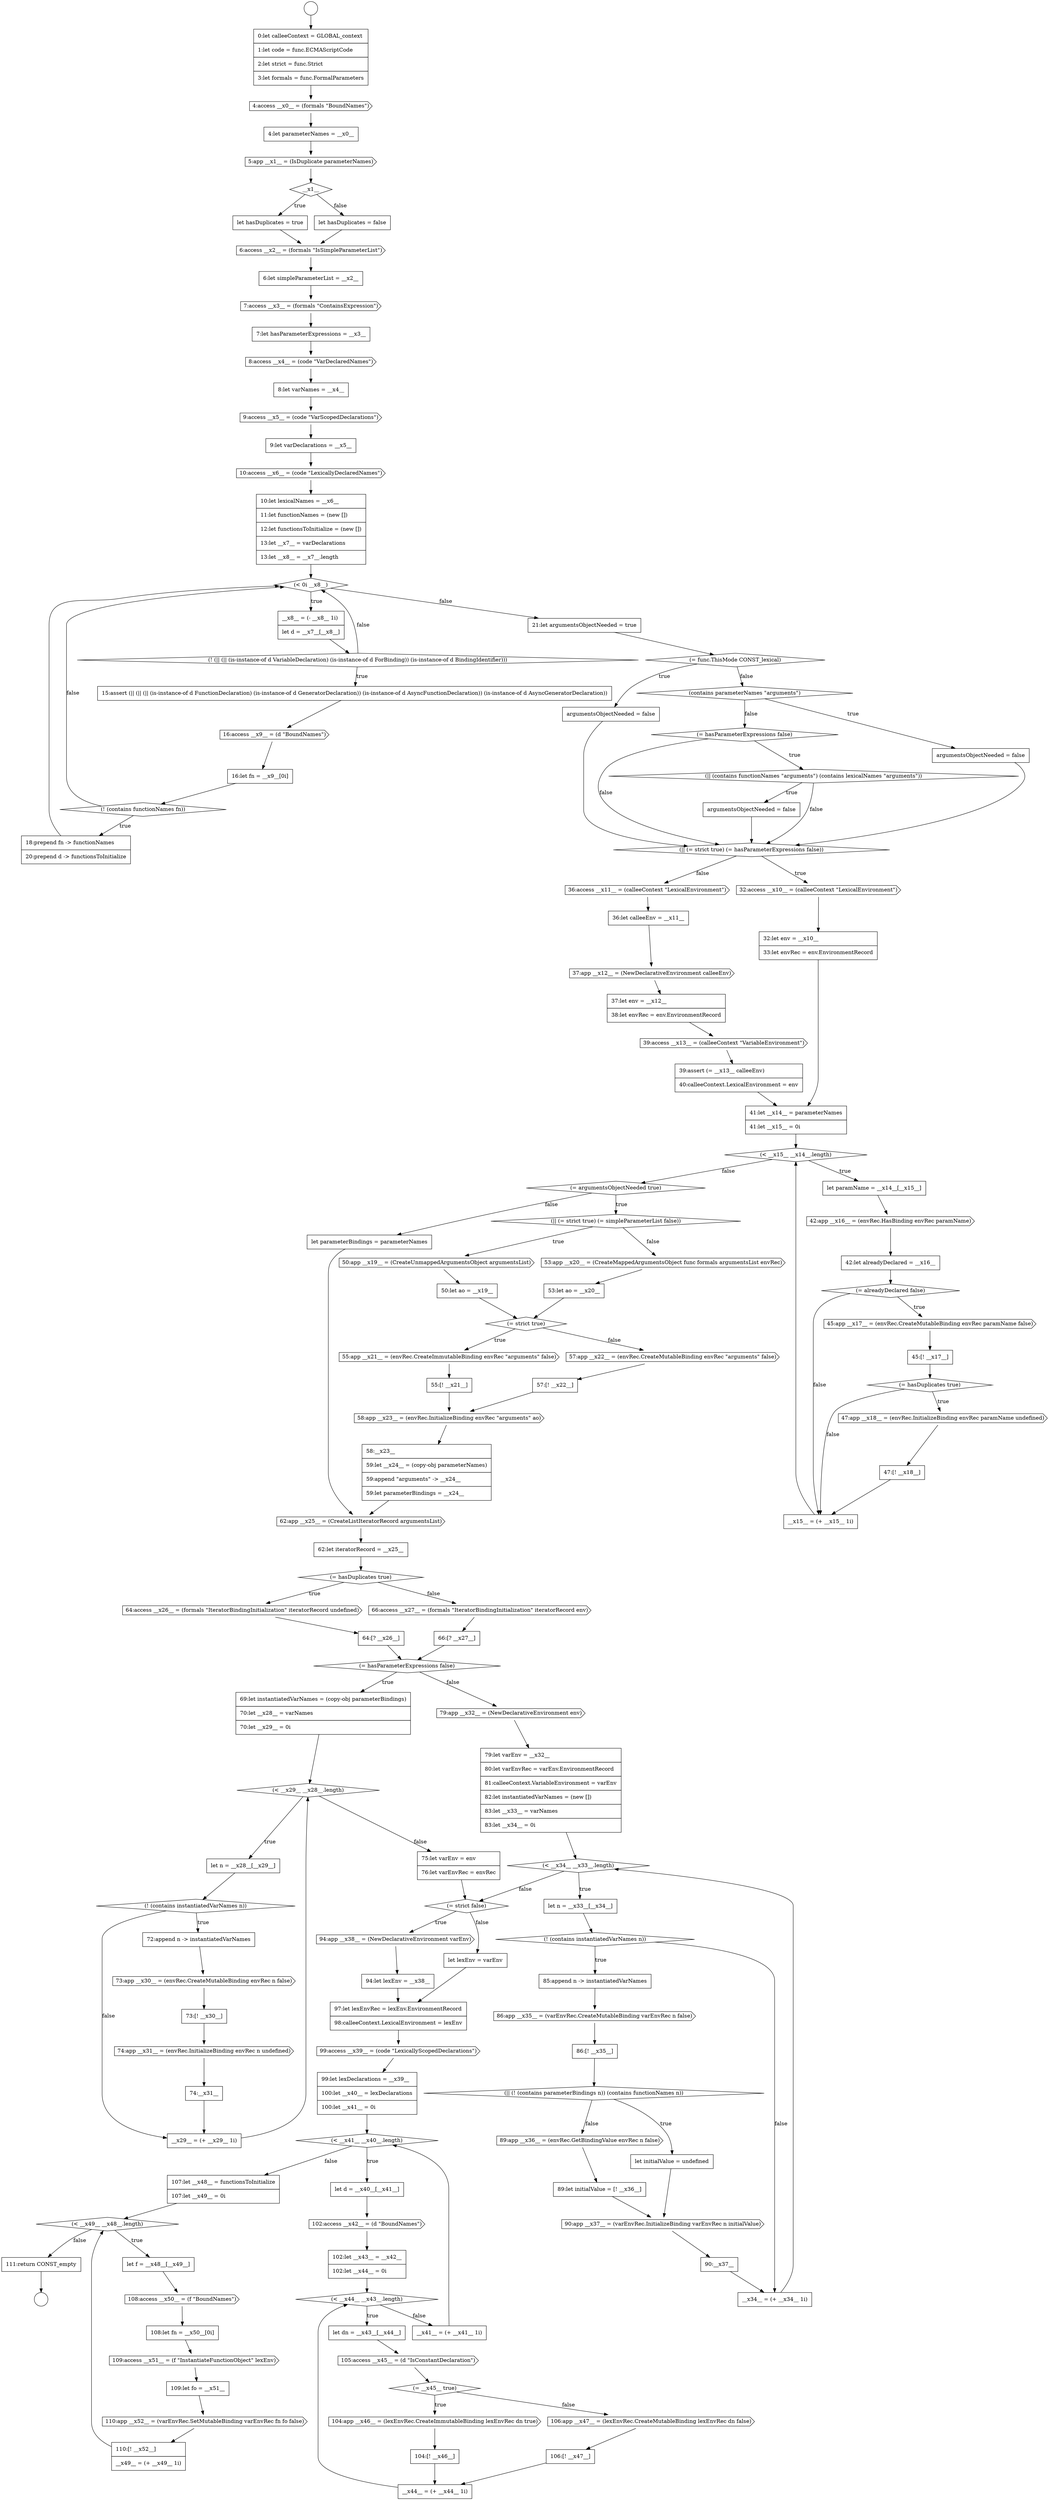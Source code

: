 digraph {
  node69 [shape=none, margin=0, label=<<font color="black">
    <table border="0" cellborder="1" cellspacing="0" cellpadding="10">
      <tr><td align="left">let parameterBindings = parameterNames</td></tr>
    </table>
  </font>> color="black" fillcolor="white" style=filled]
  node101 [shape=cds, label=<<font color="black">90:app __x37__ = (varEnvRec.InitializeBinding varEnvRec n initialValue)</font>> color="black" fillcolor="white" style=filled]
  node0 [shape=circle label=" " color="black" fillcolor="white" style=filled]
  node88 [shape=none, margin=0, label=<<font color="black">
    <table border="0" cellborder="1" cellspacing="0" cellpadding="10">
      <tr><td align="left">75:let varEnv = env</td></tr>
      <tr><td align="left">76:let varEnvRec = envRec</td></tr>
    </table>
  </font>> color="black" fillcolor="white" style=filled]
  node115 [shape=diamond, label=<<font color="black">(&lt; __x44__ __x43__.length)</font>> color="black" fillcolor="white" style=filled]
  node5 [shape=cds, label=<<font color="black">5:app __x1__ = (IsDuplicate parameterNames)</font>> color="black" fillcolor="white" style=filled]
  node120 [shape=none, margin=0, label=<<font color="black">
    <table border="0" cellborder="1" cellspacing="0" cellpadding="10">
      <tr><td align="left">104:[! __x46__]</td></tr>
    </table>
  </font>> color="black" fillcolor="white" style=filled]
  node10 [shape=none, margin=0, label=<<font color="black">
    <table border="0" cellborder="1" cellspacing="0" cellpadding="10">
      <tr><td align="left">6:let simpleParameterList = __x2__</td></tr>
    </table>
  </font>> color="black" fillcolor="white" style=filled]
  node56 [shape=diamond, label=<<font color="black">(= argumentsObjectNeeded true)</font>> color="black" fillcolor="white" style=filled]
  node42 [shape=cds, label=<<font color="black">39:access __x13__ = (calleeContext &quot;VariableEnvironment&quot;)</font>> color="black" fillcolor="white" style=filled]
  node24 [shape=none, margin=0, label=<<font color="black">
    <table border="0" cellborder="1" cellspacing="0" cellpadding="10">
      <tr><td align="left">16:let fn = __x9__[0i]</td></tr>
    </table>
  </font>> color="black" fillcolor="white" style=filled]
  node37 [shape=none, margin=0, label=<<font color="black">
    <table border="0" cellborder="1" cellspacing="0" cellpadding="10">
      <tr><td align="left">32:let env = __x10__</td></tr>
      <tr><td align="left">33:let envRec = env.EnvironmentRecord</td></tr>
    </table>
  </font>> color="black" fillcolor="white" style=filled]
  node25 [shape=diamond, label=<<font color="black">(! (contains functionNames fn))</font>> color="black" fillcolor="white" style=filled]
  node52 [shape=diamond, label=<<font color="black">(= hasDuplicates true)</font>> color="black" fillcolor="white" style=filled]
  node14 [shape=none, margin=0, label=<<font color="black">
    <table border="0" cellborder="1" cellspacing="0" cellpadding="10">
      <tr><td align="left">8:let varNames = __x4__</td></tr>
    </table>
  </font>> color="black" fillcolor="white" style=filled]
  node110 [shape=none, margin=0, label=<<font color="black">
    <table border="0" cellborder="1" cellspacing="0" cellpadding="10">
      <tr><td align="left">99:let lexDeclarations = __x39__</td></tr>
      <tr><td align="left">100:let __x40__ = lexDeclarations</td></tr>
      <tr><td align="left">100:let __x41__ = 0i</td></tr>
    </table>
  </font>> color="black" fillcolor="white" style=filled]
  node125 [shape=none, margin=0, label=<<font color="black">
    <table border="0" cellborder="1" cellspacing="0" cellpadding="10">
      <tr><td align="left">107:let __x48__ = functionsToInitialize</td></tr>
      <tr><td align="left">107:let __x49__ = 0i</td></tr>
    </table>
  </font>> color="black" fillcolor="white" style=filled]
  node20 [shape=none, margin=0, label=<<font color="black">
    <table border="0" cellborder="1" cellspacing="0" cellpadding="10">
      <tr><td align="left">__x8__ = (- __x8__ 1i)</td></tr>
      <tr><td align="left">let d = __x7__[__x8__]</td></tr>
    </table>
  </font>> color="black" fillcolor="white" style=filled]
  node46 [shape=none, margin=0, label=<<font color="black">
    <table border="0" cellborder="1" cellspacing="0" cellpadding="10">
      <tr><td align="left">let paramName = __x14__[__x15__]</td></tr>
    </table>
  </font>> color="black" fillcolor="white" style=filled]
  node93 [shape=diamond, label=<<font color="black">(! (contains instantiatedVarNames n))</font>> color="black" fillcolor="white" style=filled]
  node57 [shape=diamond, label=<<font color="black">(|| (= strict true) (= simpleParameterList false))</font>> color="black" fillcolor="white" style=filled]
  node78 [shape=none, margin=0, label=<<font color="black">
    <table border="0" cellborder="1" cellspacing="0" cellpadding="10">
      <tr><td align="left">69:let instantiatedVarNames = (copy-obj parameterBindings)</td></tr>
      <tr><td align="left">70:let __x28__ = varNames</td></tr>
      <tr><td align="left">70:let __x29__ = 0i</td></tr>
    </table>
  </font>> color="black" fillcolor="white" style=filled]
  node29 [shape=none, margin=0, label=<<font color="black">
    <table border="0" cellborder="1" cellspacing="0" cellpadding="10">
      <tr><td align="left">argumentsObjectNeeded = false</td></tr>
    </table>
  </font>> color="black" fillcolor="white" style=filled]
  node106 [shape=none, margin=0, label=<<font color="black">
    <table border="0" cellborder="1" cellspacing="0" cellpadding="10">
      <tr><td align="left">94:let lexEnv = __x38__</td></tr>
    </table>
  </font>> color="black" fillcolor="white" style=filled]
  node121 [shape=cds, label=<<font color="black">106:app __x47__ = (lexEnvRec.CreateMutableBinding lexEnvRec dn false)</font>> color="black" fillcolor="white" style=filled]
  node84 [shape=none, margin=0, label=<<font color="black">
    <table border="0" cellborder="1" cellspacing="0" cellpadding="10">
      <tr><td align="left">73:[! __x30__]</td></tr>
    </table>
  </font>> color="black" fillcolor="white" style=filled]
  node61 [shape=none, margin=0, label=<<font color="black">
    <table border="0" cellborder="1" cellspacing="0" cellpadding="10">
      <tr><td align="left">53:let ao = __x20__</td></tr>
    </table>
  </font>> color="black" fillcolor="white" style=filled]
  node132 [shape=cds, label=<<font color="black">110:app __x52__ = (varEnvRec.SetMutableBinding varEnvRec fn fo false)</font>> color="black" fillcolor="white" style=filled]
  node116 [shape=none, margin=0, label=<<font color="black">
    <table border="0" cellborder="1" cellspacing="0" cellpadding="10">
      <tr><td align="left">let dn = __x43__[__x44__]</td></tr>
    </table>
  </font>> color="black" fillcolor="white" style=filled]
  node1 [shape=circle label=" " color="black" fillcolor="white" style=filled]
  node74 [shape=none, margin=0, label=<<font color="black">
    <table border="0" cellborder="1" cellspacing="0" cellpadding="10">
      <tr><td align="left">64:[? __x26__]</td></tr>
    </table>
  </font>> color="black" fillcolor="white" style=filled]
  node89 [shape=cds, label=<<font color="black">79:app __x32__ = (NewDeclarativeEnvironment env)</font>> color="black" fillcolor="white" style=filled]
  node133 [shape=none, margin=0, label=<<font color="black">
    <table border="0" cellborder="1" cellspacing="0" cellpadding="10">
      <tr><td align="left">110:[! __x52__]</td></tr>
      <tr><td align="left">__x49__ = (+ __x49__ 1i)</td></tr>
    </table>
  </font>> color="black" fillcolor="white" style=filled]
  node6 [shape=diamond, label=<<font color="black">__x1__</font>> color="black" fillcolor="white" style=filled]
  node85 [shape=cds, label=<<font color="black">74:app __x31__ = (envRec.InitializeBinding envRec n undefined)</font>> color="black" fillcolor="white" style=filled]
  node102 [shape=none, margin=0, label=<<font color="black">
    <table border="0" cellborder="1" cellspacing="0" cellpadding="10">
      <tr><td align="left">90:__x37__</td></tr>
    </table>
  </font>> color="black" fillcolor="white" style=filled]
  node60 [shape=cds, label=<<font color="black">53:app __x20__ = (CreateMappedArgumentsObject func formals argumentsList envRec)</font>> color="black" fillcolor="white" style=filled]
  node117 [shape=cds, label=<<font color="black">105:access __x45__ = (d &quot;IsConstantDeclaration&quot;)</font>> color="black" fillcolor="white" style=filled]
  node70 [shape=cds, label=<<font color="black">62:app __x25__ = (CreateListIteratorRecord argumentsList)</font>> color="black" fillcolor="white" style=filled]
  node21 [shape=diamond, label=<<font color="black">(! (|| (|| (is-instance-of d VariableDeclaration) (is-instance-of d ForBinding)) (is-instance-of d BindingIdentifier)))</font>> color="black" fillcolor="white" style=filled]
  node33 [shape=diamond, label=<<font color="black">(|| (contains functionNames &quot;arguments&quot;) (contains lexicalNames &quot;arguments&quot;))</font>> color="black" fillcolor="white" style=filled]
  node28 [shape=diamond, label=<<font color="black">(= func.ThisMode CONST_lexical)</font>> color="black" fillcolor="white" style=filled]
  node38 [shape=cds, label=<<font color="black">36:access __x11__ = (calleeContext &quot;LexicalEnvironment&quot;)</font>> color="black" fillcolor="white" style=filled]
  node92 [shape=none, margin=0, label=<<font color="black">
    <table border="0" cellborder="1" cellspacing="0" cellpadding="10">
      <tr><td align="left">let n = __x33__[__x34__]</td></tr>
    </table>
  </font>> color="black" fillcolor="white" style=filled]
  node65 [shape=cds, label=<<font color="black">57:app __x22__ = (envRec.CreateMutableBinding envRec &quot;arguments&quot; false)</font>> color="black" fillcolor="white" style=filled]
  node97 [shape=diamond, label=<<font color="black">(|| (! (contains parameterBindings n)) (contains functionNames n))</font>> color="black" fillcolor="white" style=filled]
  node9 [shape=cds, label=<<font color="black">6:access __x2__ = (formals &quot;IsSimpleParameterList&quot;)</font>> color="black" fillcolor="white" style=filled]
  node53 [shape=cds, label=<<font color="black">47:app __x18__ = (envRec.InitializeBinding envRec paramName undefined)</font>> color="black" fillcolor="white" style=filled]
  node109 [shape=cds, label=<<font color="black">99:access __x39__ = (code &quot;LexicallyScopedDeclarations&quot;)</font>> color="black" fillcolor="white" style=filled]
  node124 [shape=none, margin=0, label=<<font color="black">
    <table border="0" cellborder="1" cellspacing="0" cellpadding="10">
      <tr><td align="left">__x41__ = (+ __x41__ 1i)</td></tr>
    </table>
  </font>> color="black" fillcolor="white" style=filled]
  node77 [shape=diamond, label=<<font color="black">(= hasParameterExpressions false)</font>> color="black" fillcolor="white" style=filled]
  node96 [shape=none, margin=0, label=<<font color="black">
    <table border="0" cellborder="1" cellspacing="0" cellpadding="10">
      <tr><td align="left">86:[! __x35__]</td></tr>
    </table>
  </font>> color="black" fillcolor="white" style=filled]
  node13 [shape=cds, label=<<font color="black">8:access __x4__ = (code &quot;VarDeclaredNames&quot;)</font>> color="black" fillcolor="white" style=filled]
  node129 [shape=none, margin=0, label=<<font color="black">
    <table border="0" cellborder="1" cellspacing="0" cellpadding="10">
      <tr><td align="left">108:let fn = __x50__[0i]</td></tr>
    </table>
  </font>> color="black" fillcolor="white" style=filled]
  node41 [shape=none, margin=0, label=<<font color="black">
    <table border="0" cellborder="1" cellspacing="0" cellpadding="10">
      <tr><td align="left">37:let env = __x12__</td></tr>
      <tr><td align="left">38:let envRec = env.EnvironmentRecord</td></tr>
    </table>
  </font>> color="black" fillcolor="white" style=filled]
  node134 [shape=none, margin=0, label=<<font color="black">
    <table border="0" cellborder="1" cellspacing="0" cellpadding="10">
      <tr><td align="left">111:return CONST_empty</td></tr>
    </table>
  </font>> color="black" fillcolor="white" style=filled]
  node73 [shape=cds, label=<<font color="black">64:access __x26__ = (formals &quot;IteratorBindingInitialization&quot; iteratorRecord undefined)</font>> color="black" fillcolor="white" style=filled]
  node128 [shape=cds, label=<<font color="black">108:access __x50__ = (f &quot;BoundNames&quot;)</font>> color="black" fillcolor="white" style=filled]
  node105 [shape=cds, label=<<font color="black">94:app __x38__ = (NewDeclarativeEnvironment varEnv)</font>> color="black" fillcolor="white" style=filled]
  node2 [shape=none, margin=0, label=<<font color="black">
    <table border="0" cellborder="1" cellspacing="0" cellpadding="10">
      <tr><td align="left">0:let calleeContext = GLOBAL_context</td></tr>
      <tr><td align="left">1:let code = func.ECMAScriptCode</td></tr>
      <tr><td align="left">2:let strict = func.Strict</td></tr>
      <tr><td align="left">3:let formals = func.FormalParameters</td></tr>
    </table>
  </font>> color="black" fillcolor="white" style=filled]
  node45 [shape=diamond, label=<<font color="black">(&lt; __x15__ __x14__.length)</font>> color="black" fillcolor="white" style=filled]
  node64 [shape=none, margin=0, label=<<font color="black">
    <table border="0" cellborder="1" cellspacing="0" cellpadding="10">
      <tr><td align="left">55:[! __x21__]</td></tr>
    </table>
  </font>> color="black" fillcolor="white" style=filled]
  node17 [shape=cds, label=<<font color="black">10:access __x6__ = (code &quot;LexicallyDeclaredNames&quot;)</font>> color="black" fillcolor="white" style=filled]
  node32 [shape=diamond, label=<<font color="black">(= hasParameterExpressions false)</font>> color="black" fillcolor="white" style=filled]
  node34 [shape=none, margin=0, label=<<font color="black">
    <table border="0" cellborder="1" cellspacing="0" cellpadding="10">
      <tr><td align="left">argumentsObjectNeeded = false</td></tr>
    </table>
  </font>> color="black" fillcolor="white" style=filled]
  node22 [shape=none, margin=0, label=<<font color="black">
    <table border="0" cellborder="1" cellspacing="0" cellpadding="10">
      <tr><td align="left">15:assert (|| (|| (|| (is-instance-of d FunctionDeclaration) (is-instance-of d GeneratorDeclaration)) (is-instance-of d AsyncFunctionDeclaration)) (is-instance-of d AsyncGeneratorDeclaration))</td></tr>
    </table>
  </font>> color="black" fillcolor="white" style=filled]
  node44 [shape=none, margin=0, label=<<font color="black">
    <table border="0" cellborder="1" cellspacing="0" cellpadding="10">
      <tr><td align="left">41:let __x14__ = parameterNames</td></tr>
      <tr><td align="left">41:let __x15__ = 0i</td></tr>
    </table>
  </font>> color="black" fillcolor="white" style=filled]
  node27 [shape=none, margin=0, label=<<font color="black">
    <table border="0" cellborder="1" cellspacing="0" cellpadding="10">
      <tr><td align="left">21:let argumentsObjectNeeded = true</td></tr>
    </table>
  </font>> color="black" fillcolor="white" style=filled]
  node59 [shape=none, margin=0, label=<<font color="black">
    <table border="0" cellborder="1" cellspacing="0" cellpadding="10">
      <tr><td align="left">50:let ao = __x19__</td></tr>
    </table>
  </font>> color="black" fillcolor="white" style=filled]
  node118 [shape=diamond, label=<<font color="black">(= __x45__ true)</font>> color="black" fillcolor="white" style=filled]
  node71 [shape=none, margin=0, label=<<font color="black">
    <table border="0" cellborder="1" cellspacing="0" cellpadding="10">
      <tr><td align="left">62:let iteratorRecord = __x25__</td></tr>
    </table>
  </font>> color="black" fillcolor="white" style=filled]
  node12 [shape=none, margin=0, label=<<font color="black">
    <table border="0" cellborder="1" cellspacing="0" cellpadding="10">
      <tr><td align="left">7:let hasParameterExpressions = __x3__</td></tr>
    </table>
  </font>> color="black" fillcolor="white" style=filled]
  node54 [shape=none, margin=0, label=<<font color="black">
    <table border="0" cellborder="1" cellspacing="0" cellpadding="10">
      <tr><td align="left">47:[! __x18__]</td></tr>
    </table>
  </font>> color="black" fillcolor="white" style=filled]
  node49 [shape=diamond, label=<<font color="black">(= alreadyDeclared false)</font>> color="black" fillcolor="white" style=filled]
  node86 [shape=none, margin=0, label=<<font color="black">
    <table border="0" cellborder="1" cellspacing="0" cellpadding="10">
      <tr><td align="left">74:__x31__</td></tr>
    </table>
  </font>> color="black" fillcolor="white" style=filled]
  node113 [shape=cds, label=<<font color="black">102:access __x42__ = (d &quot;BoundNames&quot;)</font>> color="black" fillcolor="white" style=filled]
  node81 [shape=diamond, label=<<font color="black">(! (contains instantiatedVarNames n))</font>> color="black" fillcolor="white" style=filled]
  node76 [shape=none, margin=0, label=<<font color="black">
    <table border="0" cellborder="1" cellspacing="0" cellpadding="10">
      <tr><td align="left">66:[? __x27__]</td></tr>
    </table>
  </font>> color="black" fillcolor="white" style=filled]
  node7 [shape=none, margin=0, label=<<font color="black">
    <table border="0" cellborder="1" cellspacing="0" cellpadding="10">
      <tr><td align="left">let hasDuplicates = true</td></tr>
    </table>
  </font>> color="black" fillcolor="white" style=filled]
  node39 [shape=none, margin=0, label=<<font color="black">
    <table border="0" cellborder="1" cellspacing="0" cellpadding="10">
      <tr><td align="left">36:let calleeEnv = __x11__</td></tr>
    </table>
  </font>> color="black" fillcolor="white" style=filled]
  node98 [shape=none, margin=0, label=<<font color="black">
    <table border="0" cellborder="1" cellspacing="0" cellpadding="10">
      <tr><td align="left">let initialValue = undefined</td></tr>
    </table>
  </font>> color="black" fillcolor="white" style=filled]
  node103 [shape=none, margin=0, label=<<font color="black">
    <table border="0" cellborder="1" cellspacing="0" cellpadding="10">
      <tr><td align="left">__x34__ = (+ __x34__ 1i)</td></tr>
    </table>
  </font>> color="black" fillcolor="white" style=filled]
  node91 [shape=diamond, label=<<font color="black">(&lt; __x34__ __x33__.length)</font>> color="black" fillcolor="white" style=filled]
  node66 [shape=none, margin=0, label=<<font color="black">
    <table border="0" cellborder="1" cellspacing="0" cellpadding="10">
      <tr><td align="left">57:[! __x22__]</td></tr>
    </table>
  </font>> color="black" fillcolor="white" style=filled]
  node108 [shape=none, margin=0, label=<<font color="black">
    <table border="0" cellborder="1" cellspacing="0" cellpadding="10">
      <tr><td align="left">97:let lexEnvRec = lexEnv.EnvironmentRecord</td></tr>
      <tr><td align="left">98:calleeContext.LexicalEnvironment = lexEnv</td></tr>
    </table>
  </font>> color="black" fillcolor="white" style=filled]
  node130 [shape=cds, label=<<font color="black">109:access __x51__ = (f &quot;InstantiateFunctionObject&quot; lexEnv)</font>> color="black" fillcolor="white" style=filled]
  node3 [shape=cds, label=<<font color="black">4:access __x0__ = (formals &quot;BoundNames&quot;)</font>> color="black" fillcolor="white" style=filled]
  node80 [shape=none, margin=0, label=<<font color="black">
    <table border="0" cellborder="1" cellspacing="0" cellpadding="10">
      <tr><td align="left">let n = __x28__[__x29__]</td></tr>
    </table>
  </font>> color="black" fillcolor="white" style=filled]
  node35 [shape=diamond, label=<<font color="black">(|| (= strict true) (= hasParameterExpressions false))</font>> color="black" fillcolor="white" style=filled]
  node112 [shape=none, margin=0, label=<<font color="black">
    <table border="0" cellborder="1" cellspacing="0" cellpadding="10">
      <tr><td align="left">let d = __x40__[__x41__]</td></tr>
    </table>
  </font>> color="black" fillcolor="white" style=filled]
  node123 [shape=none, margin=0, label=<<font color="black">
    <table border="0" cellborder="1" cellspacing="0" cellpadding="10">
      <tr><td align="left">__x44__ = (+ __x44__ 1i)</td></tr>
    </table>
  </font>> color="black" fillcolor="white" style=filled]
  node48 [shape=none, margin=0, label=<<font color="black">
    <table border="0" cellborder="1" cellspacing="0" cellpadding="10">
      <tr><td align="left">42:let alreadyDeclared = __x16__</td></tr>
    </table>
  </font>> color="black" fillcolor="white" style=filled]
  node63 [shape=cds, label=<<font color="black">55:app __x21__ = (envRec.CreateImmutableBinding envRec &quot;arguments&quot; false)</font>> color="black" fillcolor="white" style=filled]
  node18 [shape=none, margin=0, label=<<font color="black">
    <table border="0" cellborder="1" cellspacing="0" cellpadding="10">
      <tr><td align="left">10:let lexicalNames = __x6__</td></tr>
      <tr><td align="left">11:let functionNames = (new [])</td></tr>
      <tr><td align="left">12:let functionsToInitialize = (new [])</td></tr>
      <tr><td align="left">13:let __x7__ = varDeclarations</td></tr>
      <tr><td align="left">13:let __x8__ = __x7__.length</td></tr>
    </table>
  </font>> color="black" fillcolor="white" style=filled]
  node95 [shape=cds, label=<<font color="black">86:app __x35__ = (varEnvRec.CreateMutableBinding varEnvRec n false)</font>> color="black" fillcolor="white" style=filled]
  node50 [shape=cds, label=<<font color="black">45:app __x17__ = (envRec.CreateMutableBinding envRec paramName false)</font>> color="black" fillcolor="white" style=filled]
  node67 [shape=cds, label=<<font color="black">58:app __x23__ = (envRec.InitializeBinding envRec &quot;arguments&quot; ao)</font>> color="black" fillcolor="white" style=filled]
  node16 [shape=none, margin=0, label=<<font color="black">
    <table border="0" cellborder="1" cellspacing="0" cellpadding="10">
      <tr><td align="left">9:let varDeclarations = __x5__</td></tr>
    </table>
  </font>> color="black" fillcolor="white" style=filled]
  node127 [shape=none, margin=0, label=<<font color="black">
    <table border="0" cellborder="1" cellspacing="0" cellpadding="10">
      <tr><td align="left">let f = __x48__[__x49__]</td></tr>
    </table>
  </font>> color="black" fillcolor="white" style=filled]
  node31 [shape=none, margin=0, label=<<font color="black">
    <table border="0" cellborder="1" cellspacing="0" cellpadding="10">
      <tr><td align="left">argumentsObjectNeeded = false</td></tr>
    </table>
  </font>> color="black" fillcolor="white" style=filled]
  node11 [shape=cds, label=<<font color="black">7:access __x3__ = (formals &quot;ContainsExpression&quot;)</font>> color="black" fillcolor="white" style=filled]
  node72 [shape=diamond, label=<<font color="black">(= hasDuplicates true)</font>> color="black" fillcolor="white" style=filled]
  node43 [shape=none, margin=0, label=<<font color="black">
    <table border="0" cellborder="1" cellspacing="0" cellpadding="10">
      <tr><td align="left">39:assert (= __x13__ calleeEnv)</td></tr>
      <tr><td align="left">40:calleeContext.LexicalEnvironment = env</td></tr>
    </table>
  </font>> color="black" fillcolor="white" style=filled]
  node99 [shape=cds, label=<<font color="black">89:app __x36__ = (envRec.GetBindingValue envRec n false)</font>> color="black" fillcolor="white" style=filled]
  node87 [shape=none, margin=0, label=<<font color="black">
    <table border="0" cellborder="1" cellspacing="0" cellpadding="10">
      <tr><td align="left">__x29__ = (+ __x29__ 1i)</td></tr>
    </table>
  </font>> color="black" fillcolor="white" style=filled]
  node104 [shape=diamond, label=<<font color="black">(= strict false)</font>> color="black" fillcolor="white" style=filled]
  node40 [shape=cds, label=<<font color="black">37:app __x12__ = (NewDeclarativeEnvironment calleeEnv)</font>> color="black" fillcolor="white" style=filled]
  node26 [shape=none, margin=0, label=<<font color="black">
    <table border="0" cellborder="1" cellspacing="0" cellpadding="10">
      <tr><td align="left">18:prepend fn -&gt; functionNames</td></tr>
      <tr><td align="left">20:prepend d -&gt; functionsToInitialize</td></tr>
    </table>
  </font>> color="black" fillcolor="white" style=filled]
  node23 [shape=cds, label=<<font color="black">16:access __x9__ = (d &quot;BoundNames&quot;)</font>> color="black" fillcolor="white" style=filled]
  node55 [shape=none, margin=0, label=<<font color="black">
    <table border="0" cellborder="1" cellspacing="0" cellpadding="10">
      <tr><td align="left">__x15__ = (+ __x15__ 1i)</td></tr>
    </table>
  </font>> color="black" fillcolor="white" style=filled]
  node114 [shape=none, margin=0, label=<<font color="black">
    <table border="0" cellborder="1" cellspacing="0" cellpadding="10">
      <tr><td align="left">102:let __x43__ = __x42__</td></tr>
      <tr><td align="left">102:let __x44__ = 0i</td></tr>
    </table>
  </font>> color="black" fillcolor="white" style=filled]
  node8 [shape=none, margin=0, label=<<font color="black">
    <table border="0" cellborder="1" cellspacing="0" cellpadding="10">
      <tr><td align="left">let hasDuplicates = false</td></tr>
    </table>
  </font>> color="black" fillcolor="white" style=filled]
  node75 [shape=cds, label=<<font color="black">66:access __x27__ = (formals &quot;IteratorBindingInitialization&quot; iteratorRecord env)</font>> color="black" fillcolor="white" style=filled]
  node82 [shape=none, margin=0, label=<<font color="black">
    <table border="0" cellborder="1" cellspacing="0" cellpadding="10">
      <tr><td align="left">72:append n -&gt; instantiatedVarNames</td></tr>
    </table>
  </font>> color="black" fillcolor="white" style=filled]
  node119 [shape=cds, label=<<font color="black">104:app __x46__ = (lexEnvRec.CreateImmutableBinding lexEnvRec dn true)</font>> color="black" fillcolor="white" style=filled]
  node58 [shape=cds, label=<<font color="black">50:app __x19__ = (CreateUnmappedArgumentsObject argumentsList)</font>> color="black" fillcolor="white" style=filled]
  node36 [shape=cds, label=<<font color="black">32:access __x10__ = (calleeContext &quot;LexicalEnvironment&quot;)</font>> color="black" fillcolor="white" style=filled]
  node30 [shape=diamond, label=<<font color="black">(contains parameterNames &quot;arguments&quot;)</font>> color="black" fillcolor="white" style=filled]
  node51 [shape=none, margin=0, label=<<font color="black">
    <table border="0" cellborder="1" cellspacing="0" cellpadding="10">
      <tr><td align="left">45:[! __x17__]</td></tr>
    </table>
  </font>> color="black" fillcolor="white" style=filled]
  node19 [shape=diamond, label=<<font color="black">(&lt; 0i __x8__)</font>> color="black" fillcolor="white" style=filled]
  node107 [shape=none, margin=0, label=<<font color="black">
    <table border="0" cellborder="1" cellspacing="0" cellpadding="10">
      <tr><td align="left">let lexEnv = varEnv</td></tr>
    </table>
  </font>> color="black" fillcolor="white" style=filled]
  node4 [shape=none, margin=0, label=<<font color="black">
    <table border="0" cellborder="1" cellspacing="0" cellpadding="10">
      <tr><td align="left">4:let parameterNames = __x0__</td></tr>
    </table>
  </font>> color="black" fillcolor="white" style=filled]
  node126 [shape=diamond, label=<<font color="black">(&lt; __x49__ __x48__.length)</font>> color="black" fillcolor="white" style=filled]
  node79 [shape=diamond, label=<<font color="black">(&lt; __x29__ __x28__.length)</font>> color="black" fillcolor="white" style=filled]
  node94 [shape=none, margin=0, label=<<font color="black">
    <table border="0" cellborder="1" cellspacing="0" cellpadding="10">
      <tr><td align="left">85:append n -&gt; instantiatedVarNames</td></tr>
    </table>
  </font>> color="black" fillcolor="white" style=filled]
  node15 [shape=cds, label=<<font color="black">9:access __x5__ = (code &quot;VarScopedDeclarations&quot;)</font>> color="black" fillcolor="white" style=filled]
  node68 [shape=none, margin=0, label=<<font color="black">
    <table border="0" cellborder="1" cellspacing="0" cellpadding="10">
      <tr><td align="left">58:__x23__</td></tr>
      <tr><td align="left">59:let __x24__ = (copy-obj parameterNames)</td></tr>
      <tr><td align="left">59:append &quot;arguments&quot; -&gt; __x24__</td></tr>
      <tr><td align="left">59:let parameterBindings = __x24__</td></tr>
    </table>
  </font>> color="black" fillcolor="white" style=filled]
  node62 [shape=diamond, label=<<font color="black">(= strict true)</font>> color="black" fillcolor="white" style=filled]
  node131 [shape=none, margin=0, label=<<font color="black">
    <table border="0" cellborder="1" cellspacing="0" cellpadding="10">
      <tr><td align="left">109:let fo = __x51__</td></tr>
    </table>
  </font>> color="black" fillcolor="white" style=filled]
  node47 [shape=cds, label=<<font color="black">42:app __x16__ = (envRec.HasBinding envRec paramName)</font>> color="black" fillcolor="white" style=filled]
  node122 [shape=none, margin=0, label=<<font color="black">
    <table border="0" cellborder="1" cellspacing="0" cellpadding="10">
      <tr><td align="left">106:[! __x47__]</td></tr>
    </table>
  </font>> color="black" fillcolor="white" style=filled]
  node83 [shape=cds, label=<<font color="black">73:app __x30__ = (envRec.CreateMutableBinding envRec n false)</font>> color="black" fillcolor="white" style=filled]
  node100 [shape=none, margin=0, label=<<font color="black">
    <table border="0" cellborder="1" cellspacing="0" cellpadding="10">
      <tr><td align="left">89:let initialValue = [! __x36__]</td></tr>
    </table>
  </font>> color="black" fillcolor="white" style=filled]
  node90 [shape=none, margin=0, label=<<font color="black">
    <table border="0" cellborder="1" cellspacing="0" cellpadding="10">
      <tr><td align="left">79:let varEnv = __x32__</td></tr>
      <tr><td align="left">80:let varEnvRec = varEnv.EnvironmentRecord</td></tr>
      <tr><td align="left">81:calleeContext.VariableEnvironment = varEnv</td></tr>
      <tr><td align="left">82:let instantiatedVarNames = (new [])</td></tr>
      <tr><td align="left">83:let __x33__ = varNames</td></tr>
      <tr><td align="left">83:let __x34__ = 0i</td></tr>
    </table>
  </font>> color="black" fillcolor="white" style=filled]
  node111 [shape=diamond, label=<<font color="black">(&lt; __x41__ __x40__.length)</font>> color="black" fillcolor="white" style=filled]
  node11 -> node12 [ color="black"]
  node62 -> node63 [label=<<font color="black">true</font>> color="black"]
  node62 -> node65 [label=<<font color="black">false</font>> color="black"]
  node5 -> node6 [ color="black"]
  node53 -> node54 [ color="black"]
  node127 -> node128 [ color="black"]
  node3 -> node4 [ color="black"]
  node118 -> node119 [label=<<font color="black">true</font>> color="black"]
  node118 -> node121 [label=<<font color="black">false</font>> color="black"]
  node63 -> node64 [ color="black"]
  node61 -> node62 [ color="black"]
  node91 -> node92 [label=<<font color="black">true</font>> color="black"]
  node91 -> node104 [label=<<font color="black">false</font>> color="black"]
  node72 -> node73 [label=<<font color="black">true</font>> color="black"]
  node72 -> node75 [label=<<font color="black">false</font>> color="black"]
  node107 -> node108 [ color="black"]
  node39 -> node40 [ color="black"]
  node67 -> node68 [ color="black"]
  node6 -> node7 [label=<<font color="black">true</font>> color="black"]
  node6 -> node8 [label=<<font color="black">false</font>> color="black"]
  node97 -> node98 [label=<<font color="black">true</font>> color="black"]
  node97 -> node99 [label=<<font color="black">false</font>> color="black"]
  node54 -> node55 [ color="black"]
  node18 -> node19 [ color="black"]
  node42 -> node43 [ color="black"]
  node29 -> node35 [ color="black"]
  node34 -> node35 [ color="black"]
  node66 -> node67 [ color="black"]
  node57 -> node58 [label=<<font color="black">true</font>> color="black"]
  node57 -> node60 [label=<<font color="black">false</font>> color="black"]
  node71 -> node72 [ color="black"]
  node98 -> node101 [ color="black"]
  node25 -> node26 [label=<<font color="black">true</font>> color="black"]
  node25 -> node19 [label=<<font color="black">false</font>> color="black"]
  node21 -> node22 [label=<<font color="black">true</font>> color="black"]
  node21 -> node19 [label=<<font color="black">false</font>> color="black"]
  node108 -> node109 [ color="black"]
  node2 -> node3 [ color="black"]
  node115 -> node116 [label=<<font color="black">true</font>> color="black"]
  node115 -> node124 [label=<<font color="black">false</font>> color="black"]
  node119 -> node120 [ color="black"]
  node15 -> node16 [ color="black"]
  node129 -> node130 [ color="black"]
  node109 -> node110 [ color="black"]
  node83 -> node84 [ color="black"]
  node52 -> node53 [label=<<font color="black">true</font>> color="black"]
  node52 -> node55 [label=<<font color="black">false</font>> color="black"]
  node96 -> node97 [ color="black"]
  node124 -> node111 [ color="black"]
  node33 -> node34 [label=<<font color="black">true</font>> color="black"]
  node33 -> node35 [label=<<font color="black">false</font>> color="black"]
  node37 -> node44 [ color="black"]
  node79 -> node80 [label=<<font color="black">true</font>> color="black"]
  node79 -> node88 [label=<<font color="black">false</font>> color="black"]
  node13 -> node14 [ color="black"]
  node122 -> node123 [ color="black"]
  node12 -> node13 [ color="black"]
  node104 -> node105 [label=<<font color="black">true</font>> color="black"]
  node104 -> node107 [label=<<font color="black">false</font>> color="black"]
  node45 -> node46 [label=<<font color="black">true</font>> color="black"]
  node45 -> node56 [label=<<font color="black">false</font>> color="black"]
  node101 -> node102 [ color="black"]
  node120 -> node123 [ color="black"]
  node0 -> node2 [ color="black"]
  node117 -> node118 [ color="black"]
  node116 -> node117 [ color="black"]
  node75 -> node76 [ color="black"]
  node99 -> node100 [ color="black"]
  node36 -> node37 [ color="black"]
  node84 -> node85 [ color="black"]
  node125 -> node126 [ color="black"]
  node88 -> node104 [ color="black"]
  node22 -> node23 [ color="black"]
  node70 -> node71 [ color="black"]
  node76 -> node77 [ color="black"]
  node133 -> node126 [ color="black"]
  node43 -> node44 [ color="black"]
  node68 -> node70 [ color="black"]
  node9 -> node10 [ color="black"]
  node44 -> node45 [ color="black"]
  node27 -> node28 [ color="black"]
  node126 -> node127 [label=<<font color="black">true</font>> color="black"]
  node126 -> node134 [label=<<font color="black">false</font>> color="black"]
  node23 -> node24 [ color="black"]
  node14 -> node15 [ color="black"]
  node40 -> node41 [ color="black"]
  node28 -> node29 [label=<<font color="black">true</font>> color="black"]
  node28 -> node30 [label=<<font color="black">false</font>> color="black"]
  node130 -> node131 [ color="black"]
  node86 -> node87 [ color="black"]
  node30 -> node31 [label=<<font color="black">true</font>> color="black"]
  node30 -> node32 [label=<<font color="black">false</font>> color="black"]
  node94 -> node95 [ color="black"]
  node78 -> node79 [ color="black"]
  node102 -> node103 [ color="black"]
  node10 -> node11 [ color="black"]
  node31 -> node35 [ color="black"]
  node55 -> node45 [ color="black"]
  node106 -> node108 [ color="black"]
  node59 -> node62 [ color="black"]
  node47 -> node48 [ color="black"]
  node105 -> node106 [ color="black"]
  node131 -> node132 [ color="black"]
  node4 -> node5 [ color="black"]
  node132 -> node133 [ color="black"]
  node134 -> node1 [ color="black"]
  node50 -> node51 [ color="black"]
  node51 -> node52 [ color="black"]
  node114 -> node115 [ color="black"]
  node74 -> node77 [ color="black"]
  node7 -> node9 [ color="black"]
  node8 -> node9 [ color="black"]
  node73 -> node74 [ color="black"]
  node81 -> node82 [label=<<font color="black">true</font>> color="black"]
  node81 -> node87 [label=<<font color="black">false</font>> color="black"]
  node128 -> node129 [ color="black"]
  node20 -> node21 [ color="black"]
  node113 -> node114 [ color="black"]
  node60 -> node61 [ color="black"]
  node24 -> node25 [ color="black"]
  node103 -> node91 [ color="black"]
  node112 -> node113 [ color="black"]
  node92 -> node93 [ color="black"]
  node82 -> node83 [ color="black"]
  node69 -> node70 [ color="black"]
  node77 -> node78 [label=<<font color="black">true</font>> color="black"]
  node77 -> node89 [label=<<font color="black">false</font>> color="black"]
  node16 -> node17 [ color="black"]
  node89 -> node90 [ color="black"]
  node95 -> node96 [ color="black"]
  node46 -> node47 [ color="black"]
  node58 -> node59 [ color="black"]
  node56 -> node57 [label=<<font color="black">true</font>> color="black"]
  node56 -> node69 [label=<<font color="black">false</font>> color="black"]
  node65 -> node66 [ color="black"]
  node48 -> node49 [ color="black"]
  node111 -> node112 [label=<<font color="black">true</font>> color="black"]
  node111 -> node125 [label=<<font color="black">false</font>> color="black"]
  node100 -> node101 [ color="black"]
  node121 -> node122 [ color="black"]
  node26 -> node19 [ color="black"]
  node93 -> node94 [label=<<font color="black">true</font>> color="black"]
  node93 -> node103 [label=<<font color="black">false</font>> color="black"]
  node19 -> node20 [label=<<font color="black">true</font>> color="black"]
  node19 -> node27 [label=<<font color="black">false</font>> color="black"]
  node123 -> node115 [ color="black"]
  node38 -> node39 [ color="black"]
  node35 -> node36 [label=<<font color="black">true</font>> color="black"]
  node35 -> node38 [label=<<font color="black">false</font>> color="black"]
  node32 -> node33 [label=<<font color="black">true</font>> color="black"]
  node32 -> node35 [label=<<font color="black">false</font>> color="black"]
  node64 -> node67 [ color="black"]
  node85 -> node86 [ color="black"]
  node110 -> node111 [ color="black"]
  node17 -> node18 [ color="black"]
  node80 -> node81 [ color="black"]
  node49 -> node50 [label=<<font color="black">true</font>> color="black"]
  node49 -> node55 [label=<<font color="black">false</font>> color="black"]
  node87 -> node79 [ color="black"]
  node90 -> node91 [ color="black"]
  node41 -> node42 [ color="black"]
}

